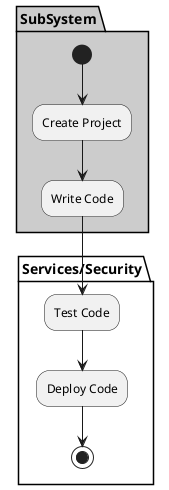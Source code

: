 @startuml

partition "Services/Security" {

}

partition SubSystem  #cccccc {
  (*) --> "Create Project"
  --> "Write Code"
}

partition "Services/Security" {
  "Write Code" --> "Test Code"
  "Test Code" --> "Deploy Code"
  "Deploy Code" --> (*)
}

@enduml
